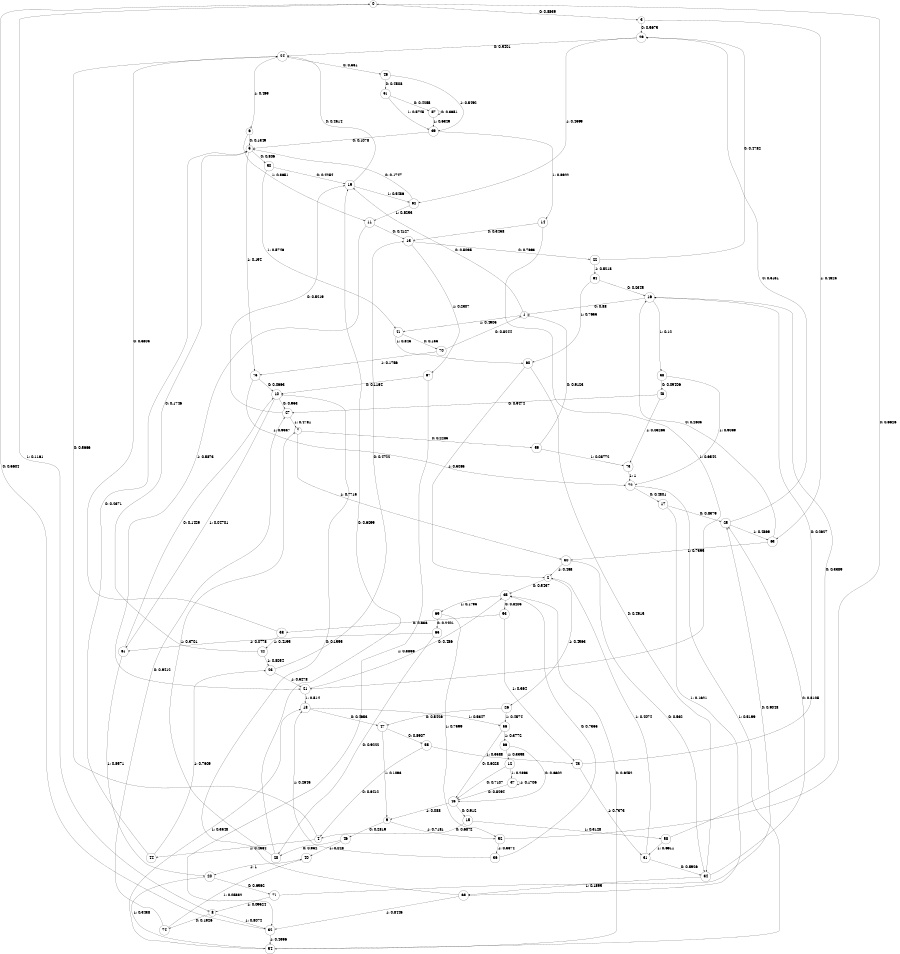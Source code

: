digraph "ch11randomL9" {
size = "6,8.5";
ratio = "fill";
node [shape = circle];
node [fontsize = 24];
edge [fontsize = 24];
0 -> 3 [label = "0: 0.8839   "];
0 -> 8 [label = "1: 0.1161   "];
1 -> 19 [label = "0: 0.5095   "];
1 -> 41 [label = "1: 0.4905   "];
2 -> 35 [label = "0: 0.5437   "];
2 -> 26 [label = "1: 0.4563   "];
3 -> 29 [label = "0: 0.5675   "];
3 -> 63 [label = "1: 0.4325   "];
4 -> 24 [label = "0: 0.5666   "];
4 -> 44 [label = "1: 0.4334   "];
5 -> 50 [label = "0: 0.806    "];
5 -> 75 [label = "1: 0.194    "];
6 -> 5 [label = "0: 0.1349   "];
6 -> 11 [label = "1: 0.8651   "];
7 -> 59 [label = "0: 0.2285   "];
7 -> 30 [label = "1: 0.7715   "];
8 -> 74 [label = "0: 0.1926   "];
8 -> 32 [label = "1: 0.8074   "];
9 -> 46 [label = "0: 0.2819   "];
9 -> 52 [label = "1: 0.7181   "];
10 -> 27 [label = "0: 0.953    "];
10 -> 61 [label = "1: 0.04701  "];
11 -> 13 [label = "0: 0.4127   "];
11 -> 21 [label = "1: 0.5873   "];
12 -> 45 [label = "0: 0.7107   "];
12 -> 37 [label = "1: 0.2893   "];
13 -> 22 [label = "0: 0.7693   "];
13 -> 67 [label = "1: 0.2307   "];
14 -> 13 [label = "0: 0.3458   "];
14 -> 21 [label = "1: 0.6542   "];
15 -> 4 [label = "0: 0.6872   "];
15 -> 58 [label = "1: 0.3128   "];
16 -> 1 [label = "0: 0.88     "];
16 -> 38 [label = "1: 0.12     "];
17 -> 25 [label = "0: 0.8379   "];
17 -> 68 [label = "1: 0.1621   "];
18 -> 47 [label = "0: 0.4653   "];
18 -> 56 [label = "1: 0.5347   "];
19 -> 24 [label = "0: 0.4514   "];
19 -> 62 [label = "1: 0.5486   "];
20 -> 71 [label = "0: 0.6562   "];
20 -> 54 [label = "1: 0.3438   "];
21 -> 35 [label = "0: 0.486    "];
21 -> 18 [label = "1: 0.514    "];
22 -> 29 [label = "0: 0.4782   "];
22 -> 64 [label = "1: 0.5218   "];
23 -> 13 [label = "0: 0.4722   "];
23 -> 21 [label = "1: 0.5278   "];
24 -> 49 [label = "0: 0.531    "];
24 -> 6 [label = "1: 0.469    "];
25 -> 29 [label = "0: 0.5131   "];
25 -> 63 [label = "1: 0.4869   "];
26 -> 47 [label = "0: 0.5426   "];
26 -> 56 [label = "1: 0.4574   "];
27 -> 19 [label = "0: 0.5219   "];
27 -> 7 [label = "1: 0.4781   "];
28 -> 19 [label = "0: 0.6299   "];
28 -> 7 [label = "1: 0.3701   "];
29 -> 24 [label = "0: 0.5401   "];
29 -> 62 [label = "1: 0.4599   "];
30 -> 34 [label = "0: 0.532    "];
30 -> 2 [label = "1: 0.468    "];
31 -> 34 [label = "0: 0.5926   "];
31 -> 2 [label = "1: 0.4074   "];
32 -> 0 [label = "0: 0.5604   "];
32 -> 54 [label = "1: 0.4396   "];
33 -> 24 [label = "0: 0.5805   "];
33 -> 42 [label = "1: 0.4195   "];
34 -> 25 [label = "0: 0.8105   "];
34 -> 68 [label = "1: 0.1895   "];
35 -> 53 [label = "0: 0.8205   "];
35 -> 69 [label = "1: 0.1795   "];
36 -> 35 [label = "0: 0.7355   "];
36 -> 18 [label = "1: 0.2645   "];
37 -> 45 [label = "0: 0.8294   "];
37 -> 37 [label = "1: 0.1706   "];
38 -> 48 [label = "0: 0.09406  "];
38 -> 72 [label = "1: 0.9059   "];
39 -> 5 [label = "0: 0.1078   "];
39 -> 14 [label = "1: 0.8922   "];
40 -> 20 [label = "1: 1        "];
41 -> 70 [label = "0: 0.155    "];
41 -> 60 [label = "1: 0.845    "];
42 -> 5 [label = "0: 0.1746   "];
42 -> 23 [label = "1: 0.8254   "];
43 -> 16 [label = "0: 0.2627   "];
43 -> 31 [label = "1: 0.7373   "];
44 -> 5 [label = "0: 0.2371   "];
44 -> 23 [label = "1: 0.7629   "];
45 -> 15 [label = "0: 0.912    "];
45 -> 9 [label = "1: 0.088    "];
46 -> 28 [label = "0: 0.952    "];
46 -> 40 [label = "1: 0.048    "];
47 -> 55 [label = "0: 0.8907   "];
47 -> 9 [label = "1: 0.1093   "];
48 -> 27 [label = "0: 0.9474   "];
48 -> 73 [label = "1: 0.05263  "];
49 -> 51 [label = "0: 0.4508   "];
49 -> 39 [label = "1: 0.5492   "];
50 -> 19 [label = "0: 0.4254   "];
50 -> 41 [label = "1: 0.5746   "];
51 -> 57 [label = "0: 0.4255   "];
51 -> 39 [label = "1: 0.5745   "];
52 -> 0 [label = "0: 0.6626   "];
52 -> 36 [label = "1: 0.3374   "];
53 -> 33 [label = "0: 0.636    "];
53 -> 43 [label = "1: 0.364    "];
54 -> 35 [label = "0: 0.6452   "];
54 -> 18 [label = "1: 0.3548   "];
55 -> 4 [label = "0: 0.6412   "];
55 -> 43 [label = "1: 0.3588   "];
56 -> 45 [label = "0: 0.6228   "];
56 -> 66 [label = "1: 0.3772   "];
57 -> 57 [label = "0: 0.3651   "];
57 -> 39 [label = "1: 0.6349   "];
58 -> 16 [label = "0: 0.3389   "];
58 -> 31 [label = "1: 0.6611   "];
59 -> 1 [label = "0: 0.9123   "];
59 -> 73 [label = "1: 0.08772  "];
60 -> 34 [label = "0: 0.4915   "];
60 -> 2 [label = "1: 0.5085   "];
61 -> 10 [label = "0: 0.1429   "];
61 -> 20 [label = "1: 0.8571   "];
62 -> 5 [label = "0: 0.1747   "];
62 -> 11 [label = "1: 0.8253   "];
63 -> 16 [label = "0: 0.2605   "];
63 -> 30 [label = "1: 0.7395   "];
64 -> 16 [label = "0: 0.2345   "];
64 -> 60 [label = "1: 0.7655   "];
65 -> 28 [label = "0: 0.9222   "];
65 -> 61 [label = "1: 0.0778   "];
66 -> 45 [label = "0: 0.6602   "];
66 -> 12 [label = "1: 0.3398   "];
67 -> 10 [label = "0: 0.1164   "];
67 -> 32 [label = "1: 0.8836   "];
68 -> 10 [label = "0: 0.1555   "];
68 -> 32 [label = "1: 0.8445   "];
69 -> 65 [label = "0: 0.2401   "];
69 -> 52 [label = "1: 0.7599   "];
70 -> 1 [label = "0: 0.8244   "];
70 -> 75 [label = "1: 0.1756   "];
71 -> 25 [label = "0: 0.9048   "];
71 -> 8 [label = "1: 0.09524  "];
72 -> 17 [label = "0: 0.4801   "];
72 -> 54 [label = "1: 0.5199   "];
73 -> 72 [label = "1: 1        "];
74 -> 27 [label = "0: 0.9412   "];
74 -> 40 [label = "1: 0.05882  "];
75 -> 10 [label = "0: 0.0663   "];
75 -> 72 [label = "1: 0.9337   "];
}